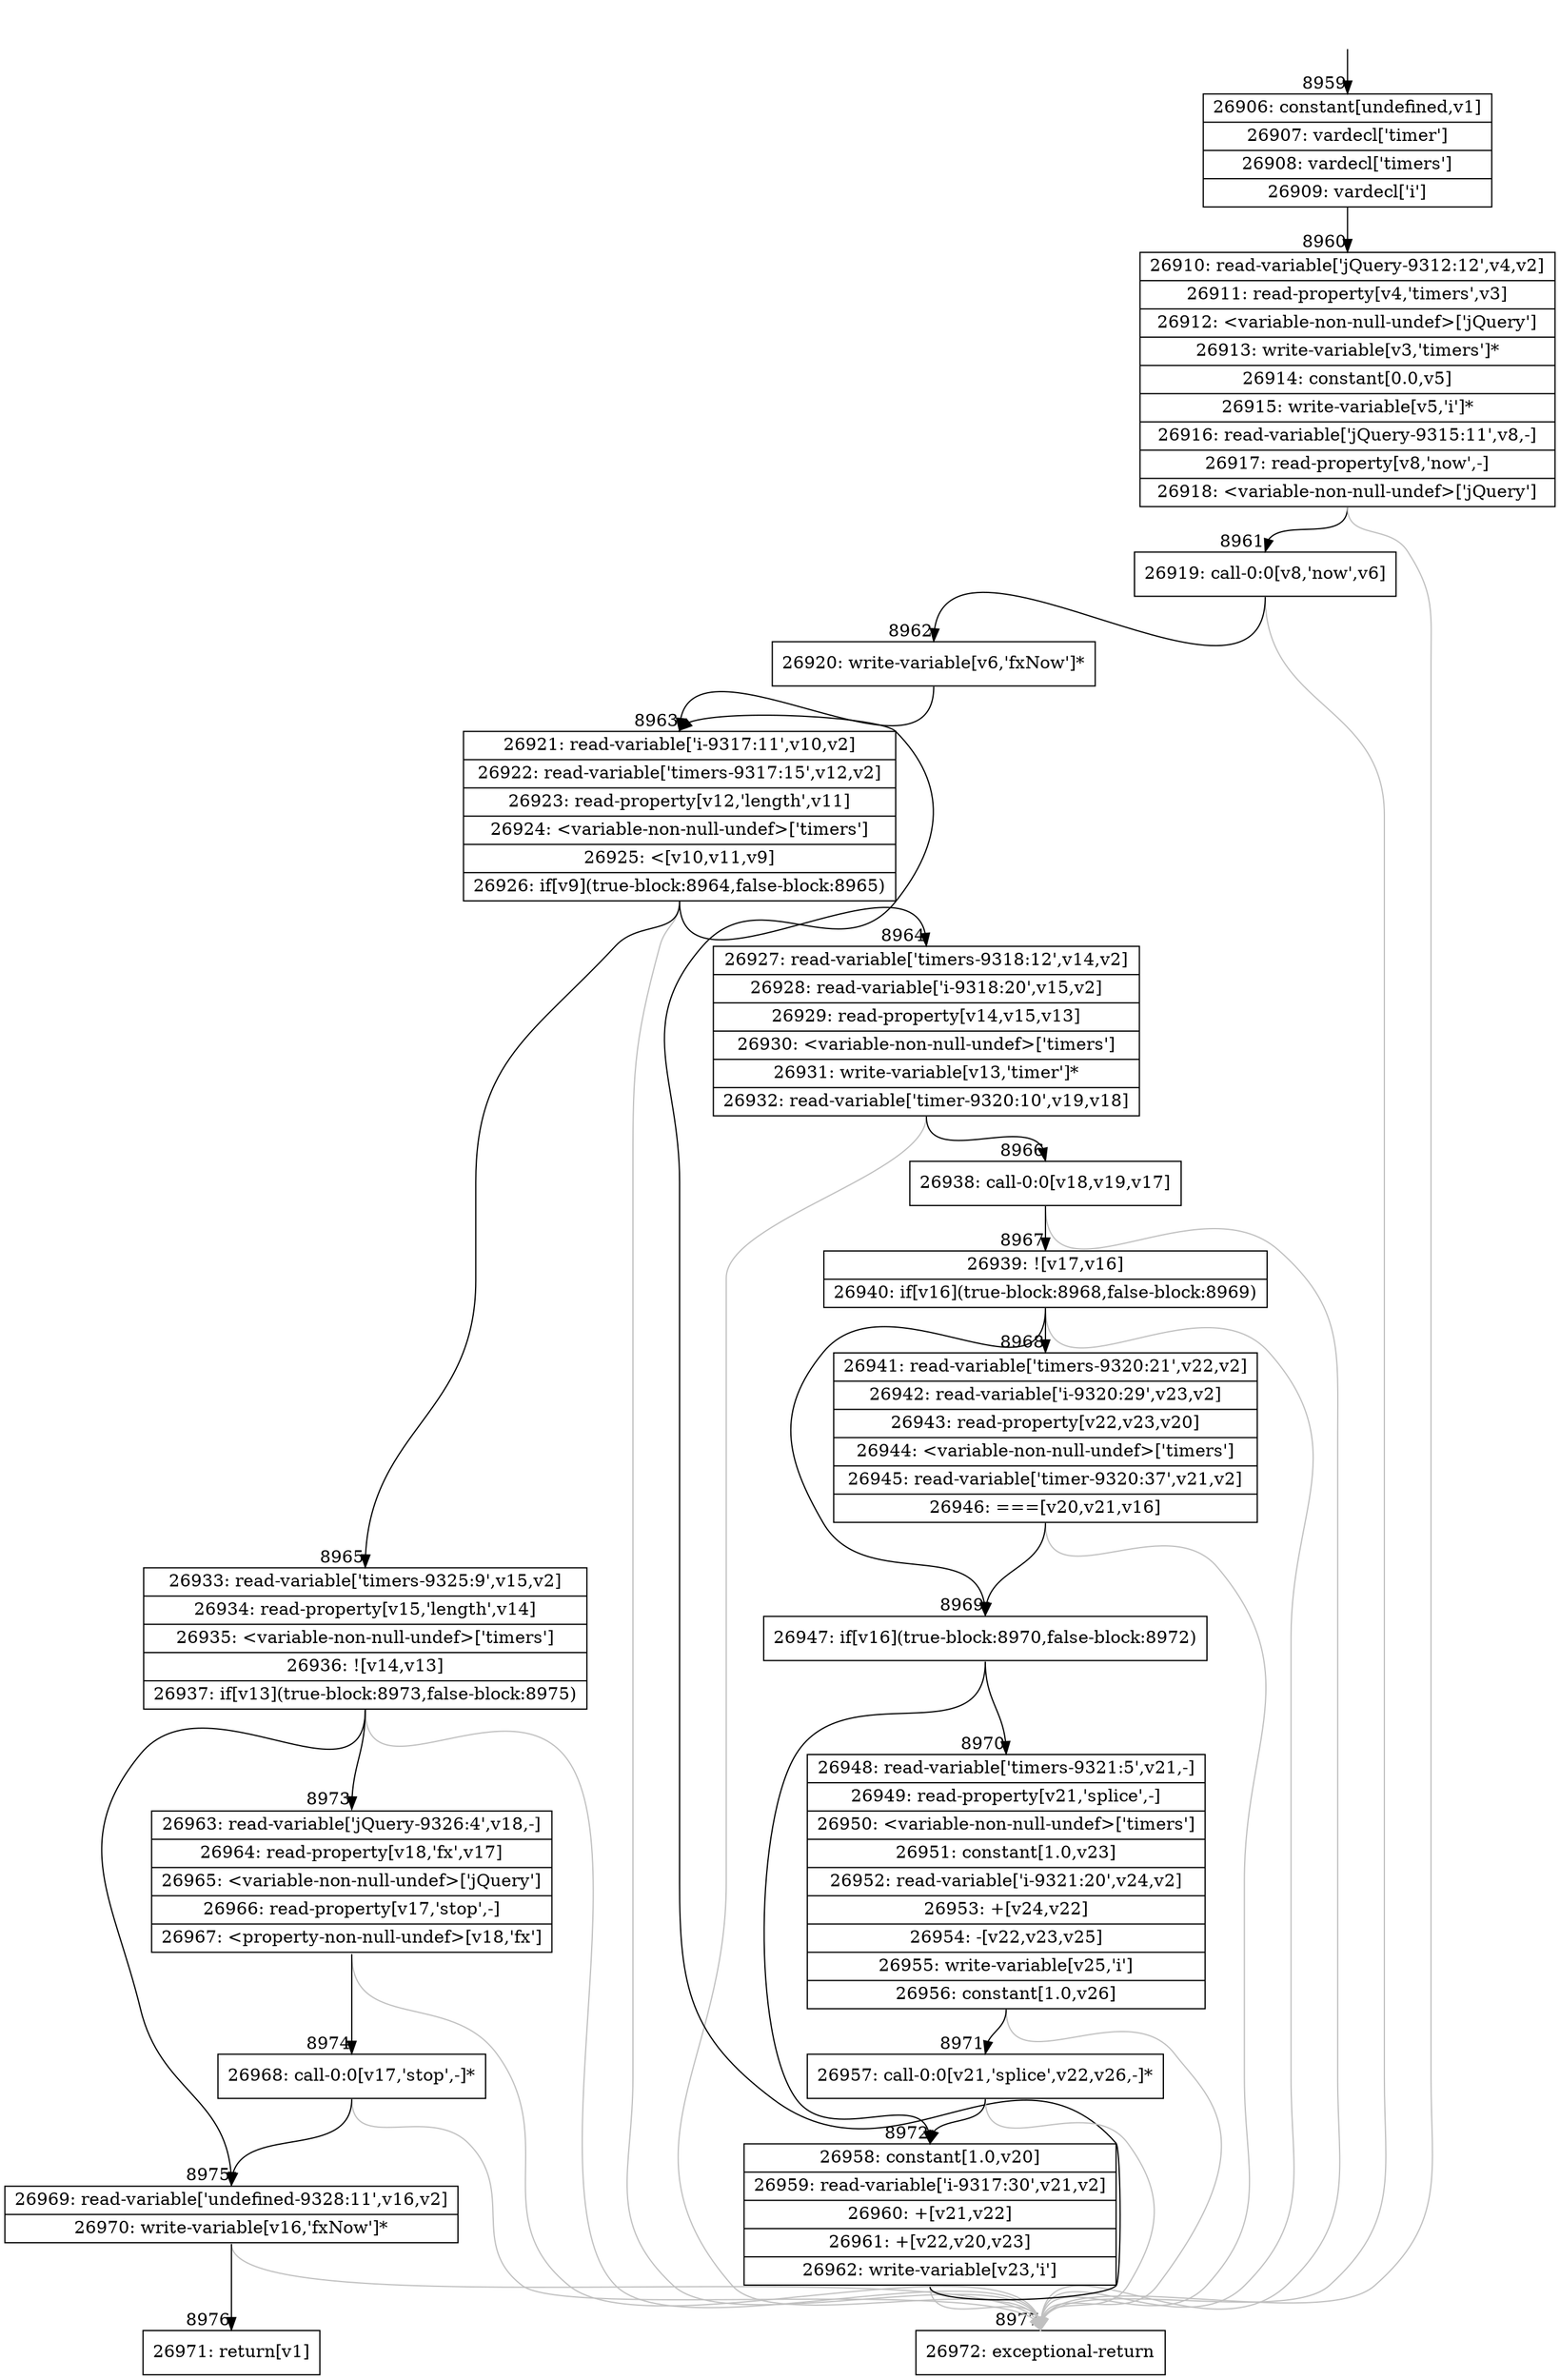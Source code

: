 digraph {
rankdir="TD"
BB_entry558[shape=none,label=""];
BB_entry558 -> BB8959 [tailport=s, headport=n, headlabel="    8959"]
BB8959 [shape=record label="{26906: constant[undefined,v1]|26907: vardecl['timer']|26908: vardecl['timers']|26909: vardecl['i']}" ] 
BB8959 -> BB8960 [tailport=s, headport=n, headlabel="      8960"]
BB8960 [shape=record label="{26910: read-variable['jQuery-9312:12',v4,v2]|26911: read-property[v4,'timers',v3]|26912: \<variable-non-null-undef\>['jQuery']|26913: write-variable[v3,'timers']*|26914: constant[0.0,v5]|26915: write-variable[v5,'i']*|26916: read-variable['jQuery-9315:11',v8,-]|26917: read-property[v8,'now',-]|26918: \<variable-non-null-undef\>['jQuery']}" ] 
BB8960 -> BB8961 [tailport=s, headport=n, headlabel="      8961"]
BB8960 -> BB8977 [tailport=s, headport=n, color=gray, headlabel="      8977"]
BB8961 [shape=record label="{26919: call-0:0[v8,'now',v6]}" ] 
BB8961 -> BB8962 [tailport=s, headport=n, headlabel="      8962"]
BB8961 -> BB8977 [tailport=s, headport=n, color=gray]
BB8962 [shape=record label="{26920: write-variable[v6,'fxNow']*}" ] 
BB8962 -> BB8963 [tailport=s, headport=n, headlabel="      8963"]
BB8963 [shape=record label="{26921: read-variable['i-9317:11',v10,v2]|26922: read-variable['timers-9317:15',v12,v2]|26923: read-property[v12,'length',v11]|26924: \<variable-non-null-undef\>['timers']|26925: \<[v10,v11,v9]|26926: if[v9](true-block:8964,false-block:8965)}" ] 
BB8963 -> BB8964 [tailport=s, headport=n, headlabel="      8964"]
BB8963 -> BB8965 [tailport=s, headport=n, headlabel="      8965"]
BB8963 -> BB8977 [tailport=s, headport=n, color=gray]
BB8964 [shape=record label="{26927: read-variable['timers-9318:12',v14,v2]|26928: read-variable['i-9318:20',v15,v2]|26929: read-property[v14,v15,v13]|26930: \<variable-non-null-undef\>['timers']|26931: write-variable[v13,'timer']*|26932: read-variable['timer-9320:10',v19,v18]}" ] 
BB8964 -> BB8966 [tailport=s, headport=n, headlabel="      8966"]
BB8964 -> BB8977 [tailport=s, headport=n, color=gray]
BB8965 [shape=record label="{26933: read-variable['timers-9325:9',v15,v2]|26934: read-property[v15,'length',v14]|26935: \<variable-non-null-undef\>['timers']|26936: ![v14,v13]|26937: if[v13](true-block:8973,false-block:8975)}" ] 
BB8965 -> BB8973 [tailport=s, headport=n, headlabel="      8973"]
BB8965 -> BB8975 [tailport=s, headport=n, headlabel="      8975"]
BB8965 -> BB8977 [tailport=s, headport=n, color=gray]
BB8966 [shape=record label="{26938: call-0:0[v18,v19,v17]}" ] 
BB8966 -> BB8967 [tailport=s, headport=n, headlabel="      8967"]
BB8966 -> BB8977 [tailport=s, headport=n, color=gray]
BB8967 [shape=record label="{26939: ![v17,v16]|26940: if[v16](true-block:8968,false-block:8969)}" ] 
BB8967 -> BB8969 [tailport=s, headport=n, headlabel="      8969"]
BB8967 -> BB8968 [tailport=s, headport=n, headlabel="      8968"]
BB8967 -> BB8977 [tailport=s, headport=n, color=gray]
BB8968 [shape=record label="{26941: read-variable['timers-9320:21',v22,v2]|26942: read-variable['i-9320:29',v23,v2]|26943: read-property[v22,v23,v20]|26944: \<variable-non-null-undef\>['timers']|26945: read-variable['timer-9320:37',v21,v2]|26946: ===[v20,v21,v16]}" ] 
BB8968 -> BB8969 [tailport=s, headport=n]
BB8968 -> BB8977 [tailport=s, headport=n, color=gray]
BB8969 [shape=record label="{26947: if[v16](true-block:8970,false-block:8972)}" ] 
BB8969 -> BB8970 [tailport=s, headport=n, headlabel="      8970"]
BB8969 -> BB8972 [tailport=s, headport=n, headlabel="      8972"]
BB8970 [shape=record label="{26948: read-variable['timers-9321:5',v21,-]|26949: read-property[v21,'splice',-]|26950: \<variable-non-null-undef\>['timers']|26951: constant[1.0,v23]|26952: read-variable['i-9321:20',v24,v2]|26953: +[v24,v22]|26954: -[v22,v23,v25]|26955: write-variable[v25,'i']|26956: constant[1.0,v26]}" ] 
BB8970 -> BB8971 [tailport=s, headport=n, headlabel="      8971"]
BB8970 -> BB8977 [tailport=s, headport=n, color=gray]
BB8971 [shape=record label="{26957: call-0:0[v21,'splice',v22,v26,-]*}" ] 
BB8971 -> BB8972 [tailport=s, headport=n]
BB8971 -> BB8977 [tailport=s, headport=n, color=gray]
BB8972 [shape=record label="{26958: constant[1.0,v20]|26959: read-variable['i-9317:30',v21,v2]|26960: +[v21,v22]|26961: +[v22,v20,v23]|26962: write-variable[v23,'i']}" ] 
BB8972 -> BB8963 [tailport=s, headport=n]
BB8972 -> BB8977 [tailport=s, headport=n, color=gray]
BB8973 [shape=record label="{26963: read-variable['jQuery-9326:4',v18,-]|26964: read-property[v18,'fx',v17]|26965: \<variable-non-null-undef\>['jQuery']|26966: read-property[v17,'stop',-]|26967: \<property-non-null-undef\>[v18,'fx']}" ] 
BB8973 -> BB8974 [tailport=s, headport=n, headlabel="      8974"]
BB8973 -> BB8977 [tailport=s, headport=n, color=gray]
BB8974 [shape=record label="{26968: call-0:0[v17,'stop',-]*}" ] 
BB8974 -> BB8975 [tailport=s, headport=n]
BB8974 -> BB8977 [tailport=s, headport=n, color=gray]
BB8975 [shape=record label="{26969: read-variable['undefined-9328:11',v16,v2]|26970: write-variable[v16,'fxNow']*}" ] 
BB8975 -> BB8976 [tailport=s, headport=n, headlabel="      8976"]
BB8975 -> BB8977 [tailport=s, headport=n, color=gray]
BB8976 [shape=record label="{26971: return[v1]}" ] 
BB8977 [shape=record label="{26972: exceptional-return}" ] 
}
